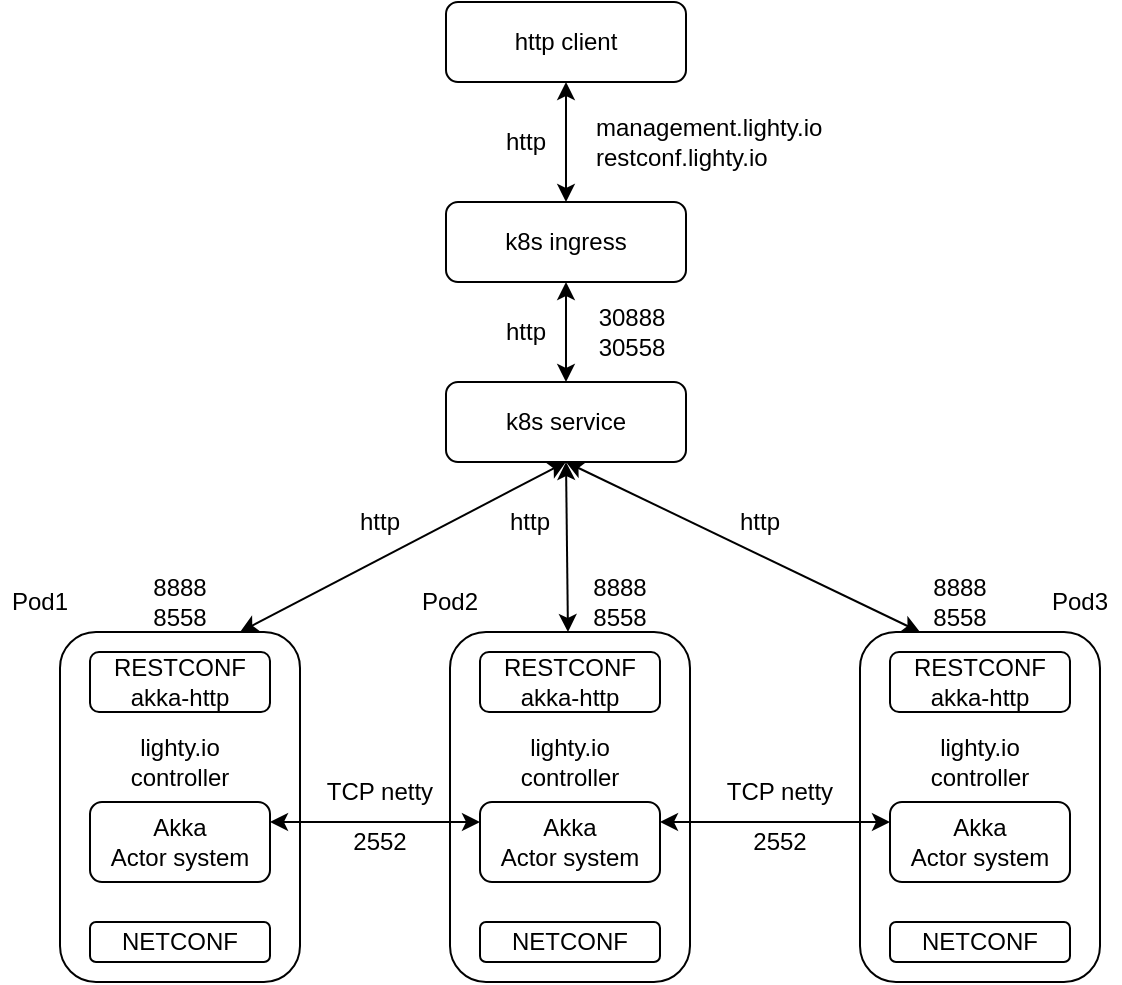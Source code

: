 <mxfile version="13.10.0" type="device"><diagram id="dnc1rd8Q5VhJ8B7LHoxY" name="Page-1"><mxGraphModel dx="1422" dy="778" grid="1" gridSize="10" guides="1" tooltips="1" connect="1" arrows="1" fold="1" page="1" pageScale="1" pageWidth="827" pageHeight="1169" math="0" shadow="0"><root><mxCell id="0"/><mxCell id="1" parent="0"/><mxCell id="CVH2h7CSVaw3Xa-j2zWv-1" value="k8s ingress" style="rounded=1;whiteSpace=wrap;html=1;" parent="1" vertex="1"><mxGeometry x="357" y="160" width="120" height="40" as="geometry"/></mxCell><mxCell id="CVH2h7CSVaw3Xa-j2zWv-2" value="k8s service&lt;br&gt;" style="rounded=1;whiteSpace=wrap;html=1;" parent="1" vertex="1"><mxGeometry x="357" y="250" width="120" height="40" as="geometry"/></mxCell><mxCell id="CVH2h7CSVaw3Xa-j2zWv-3" value="" style="rounded=1;whiteSpace=wrap;html=1;" parent="1" vertex="1"><mxGeometry x="164" y="375" width="120" height="175" as="geometry"/></mxCell><mxCell id="CVH2h7CSVaw3Xa-j2zWv-6" value="lighty.io&lt;br&gt;controller" style="text;html=1;strokeColor=none;fillColor=none;align=center;verticalAlign=middle;whiteSpace=wrap;rounded=0;" parent="1" vertex="1"><mxGeometry x="194" y="425" width="60" height="30" as="geometry"/></mxCell><mxCell id="CVH2h7CSVaw3Xa-j2zWv-7" value="Akka&lt;br&gt;Actor system" style="rounded=1;whiteSpace=wrap;html=1;" parent="1" vertex="1"><mxGeometry x="179" y="460" width="90" height="40" as="geometry"/></mxCell><mxCell id="CVH2h7CSVaw3Xa-j2zWv-8" value="" style="rounded=1;whiteSpace=wrap;html=1;" parent="1" vertex="1"><mxGeometry x="359" y="375" width="120" height="175" as="geometry"/></mxCell><mxCell id="CVH2h7CSVaw3Xa-j2zWv-9" value="lighty.io&lt;br&gt;controller" style="text;html=1;strokeColor=none;fillColor=none;align=center;verticalAlign=middle;whiteSpace=wrap;rounded=0;" parent="1" vertex="1"><mxGeometry x="389" y="425" width="60" height="30" as="geometry"/></mxCell><mxCell id="CVH2h7CSVaw3Xa-j2zWv-10" value="Akka&lt;br&gt;Actor system" style="rounded=1;whiteSpace=wrap;html=1;" parent="1" vertex="1"><mxGeometry x="374" y="460" width="90" height="40" as="geometry"/></mxCell><mxCell id="CVH2h7CSVaw3Xa-j2zWv-11" value="" style="rounded=1;whiteSpace=wrap;html=1;" parent="1" vertex="1"><mxGeometry x="564" y="375" width="120" height="175" as="geometry"/></mxCell><mxCell id="CVH2h7CSVaw3Xa-j2zWv-12" value="lighty.io&lt;br&gt;controller" style="text;html=1;strokeColor=none;fillColor=none;align=center;verticalAlign=middle;whiteSpace=wrap;rounded=0;" parent="1" vertex="1"><mxGeometry x="594" y="425" width="60" height="30" as="geometry"/></mxCell><mxCell id="CVH2h7CSVaw3Xa-j2zWv-13" value="Akka&lt;br&gt;Actor system" style="rounded=1;whiteSpace=wrap;html=1;" parent="1" vertex="1"><mxGeometry x="579" y="460" width="90" height="40" as="geometry"/></mxCell><mxCell id="CVH2h7CSVaw3Xa-j2zWv-15" value="" style="endArrow=classic;startArrow=classic;html=1;entryX=0.5;entryY=1;entryDx=0;entryDy=0;exitX=0.75;exitY=0;exitDx=0;exitDy=0;" parent="1" source="CVH2h7CSVaw3Xa-j2zWv-3" target="CVH2h7CSVaw3Xa-j2zWv-2" edge="1"><mxGeometry width="50" height="50" relative="1" as="geometry"><mxPoint x="214" y="490" as="sourcePoint"/><mxPoint x="264" y="440" as="targetPoint"/></mxGeometry></mxCell><mxCell id="CVH2h7CSVaw3Xa-j2zWv-16" value="" style="endArrow=classic;startArrow=classic;html=1;entryX=0.5;entryY=1;entryDx=0;entryDy=0;" parent="1" source="CVH2h7CSVaw3Xa-j2zWv-8" target="CVH2h7CSVaw3Xa-j2zWv-2" edge="1"><mxGeometry width="50" height="50" relative="1" as="geometry"><mxPoint x="214" y="490" as="sourcePoint"/><mxPoint x="264" y="440" as="targetPoint"/></mxGeometry></mxCell><mxCell id="CVH2h7CSVaw3Xa-j2zWv-17" value="" style="endArrow=classic;startArrow=classic;html=1;exitX=0.25;exitY=0;exitDx=0;exitDy=0;entryX=0.5;entryY=1;entryDx=0;entryDy=0;" parent="1" source="CVH2h7CSVaw3Xa-j2zWv-11" target="CVH2h7CSVaw3Xa-j2zWv-2" edge="1"><mxGeometry width="50" height="50" relative="1" as="geometry"><mxPoint x="214" y="490" as="sourcePoint"/><mxPoint x="414" y="280" as="targetPoint"/></mxGeometry></mxCell><mxCell id="CVH2h7CSVaw3Xa-j2zWv-18" value="" style="endArrow=classic;startArrow=classic;html=1;entryX=0;entryY=0.25;entryDx=0;entryDy=0;exitX=1;exitY=0.25;exitDx=0;exitDy=0;" parent="1" source="CVH2h7CSVaw3Xa-j2zWv-7" target="CVH2h7CSVaw3Xa-j2zWv-10" edge="1"><mxGeometry width="50" height="50" relative="1" as="geometry"><mxPoint x="209" y="575" as="sourcePoint"/><mxPoint x="259" y="525" as="targetPoint"/></mxGeometry></mxCell><mxCell id="CVH2h7CSVaw3Xa-j2zWv-19" value="" style="endArrow=classic;startArrow=classic;html=1;entryX=0;entryY=0.25;entryDx=0;entryDy=0;exitX=1;exitY=0.25;exitDx=0;exitDy=0;" parent="1" source="CVH2h7CSVaw3Xa-j2zWv-10" target="CVH2h7CSVaw3Xa-j2zWv-13" edge="1"><mxGeometry width="50" height="50" relative="1" as="geometry"><mxPoint x="209" y="575" as="sourcePoint"/><mxPoint x="259" y="525" as="targetPoint"/></mxGeometry></mxCell><mxCell id="CVH2h7CSVaw3Xa-j2zWv-20" value="NETCONF" style="rounded=1;whiteSpace=wrap;html=1;" parent="1" vertex="1"><mxGeometry x="179" y="520" width="90" height="20" as="geometry"/></mxCell><mxCell id="CVH2h7CSVaw3Xa-j2zWv-21" value="NETCONF" style="rounded=1;whiteSpace=wrap;html=1;" parent="1" vertex="1"><mxGeometry x="374" y="520" width="90" height="20" as="geometry"/></mxCell><mxCell id="CVH2h7CSVaw3Xa-j2zWv-22" value="NETCONF" style="rounded=1;whiteSpace=wrap;html=1;" parent="1" vertex="1"><mxGeometry x="579" y="520" width="90" height="20" as="geometry"/></mxCell><mxCell id="CVH2h7CSVaw3Xa-j2zWv-23" value="RESTCONF&lt;br&gt;akka-http" style="rounded=1;whiteSpace=wrap;html=1;" parent="1" vertex="1"><mxGeometry x="179" y="385" width="90" height="30" as="geometry"/></mxCell><mxCell id="CVH2h7CSVaw3Xa-j2zWv-24" value="RESTCONF&lt;br&gt;akka-http" style="rounded=1;whiteSpace=wrap;html=1;" parent="1" vertex="1"><mxGeometry x="374" y="385" width="90" height="30" as="geometry"/></mxCell><mxCell id="CVH2h7CSVaw3Xa-j2zWv-25" value="RESTCONF&lt;br&gt;akka-http" style="rounded=1;whiteSpace=wrap;html=1;" parent="1" vertex="1"><mxGeometry x="579" y="385" width="90" height="30" as="geometry"/></mxCell><mxCell id="CVH2h7CSVaw3Xa-j2zWv-26" value="" style="endArrow=classic;startArrow=classic;html=1;entryX=0.5;entryY=1;entryDx=0;entryDy=0;exitX=0.5;exitY=0;exitDx=0;exitDy=0;" parent="1" source="CVH2h7CSVaw3Xa-j2zWv-2" target="CVH2h7CSVaw3Xa-j2zWv-1" edge="1"><mxGeometry width="50" height="50" relative="1" as="geometry"><mxPoint x="164" y="600" as="sourcePoint"/><mxPoint x="214" y="550" as="targetPoint"/></mxGeometry></mxCell><mxCell id="CVH2h7CSVaw3Xa-j2zWv-27" value="30888&lt;br&gt;30558" style="text;html=1;strokeColor=none;fillColor=none;align=center;verticalAlign=middle;whiteSpace=wrap;rounded=0;" parent="1" vertex="1"><mxGeometry x="430" y="215" width="40" height="20" as="geometry"/></mxCell><mxCell id="CVH2h7CSVaw3Xa-j2zWv-28" value="8888&lt;br&gt;8558" style="text;html=1;strokeColor=none;fillColor=none;align=center;verticalAlign=middle;whiteSpace=wrap;rounded=0;" parent="1" vertex="1"><mxGeometry x="204" y="350" width="40" height="20" as="geometry"/></mxCell><mxCell id="CVH2h7CSVaw3Xa-j2zWv-29" value="8888&lt;br&gt;8558" style="text;html=1;strokeColor=none;fillColor=none;align=center;verticalAlign=middle;whiteSpace=wrap;rounded=0;" parent="1" vertex="1"><mxGeometry x="424" y="350" width="40" height="20" as="geometry"/></mxCell><mxCell id="CVH2h7CSVaw3Xa-j2zWv-30" value="8888&lt;br&gt;8558" style="text;html=1;strokeColor=none;fillColor=none;align=center;verticalAlign=middle;whiteSpace=wrap;rounded=0;" parent="1" vertex="1"><mxGeometry x="594" y="350" width="40" height="20" as="geometry"/></mxCell><mxCell id="CVH2h7CSVaw3Xa-j2zWv-32" value="2552" style="text;html=1;strokeColor=none;fillColor=none;align=center;verticalAlign=middle;whiteSpace=wrap;rounded=0;" parent="1" vertex="1"><mxGeometry x="304" y="470" width="40" height="20" as="geometry"/></mxCell><mxCell id="CVH2h7CSVaw3Xa-j2zWv-34" value="2552" style="text;html=1;strokeColor=none;fillColor=none;align=center;verticalAlign=middle;whiteSpace=wrap;rounded=0;" parent="1" vertex="1"><mxGeometry x="504" y="470" width="40" height="20" as="geometry"/></mxCell><mxCell id="CVH2h7CSVaw3Xa-j2zWv-35" value="TCP netty" style="text;html=1;strokeColor=none;fillColor=none;align=center;verticalAlign=middle;whiteSpace=wrap;rounded=0;" parent="1" vertex="1"><mxGeometry x="294" y="445" width="60" height="20" as="geometry"/></mxCell><mxCell id="CVH2h7CSVaw3Xa-j2zWv-36" value="TCP netty" style="text;html=1;strokeColor=none;fillColor=none;align=center;verticalAlign=middle;whiteSpace=wrap;rounded=0;" parent="1" vertex="1"><mxGeometry x="494" y="445" width="60" height="20" as="geometry"/></mxCell><mxCell id="CVH2h7CSVaw3Xa-j2zWv-37" value="http" style="text;html=1;strokeColor=none;fillColor=none;align=center;verticalAlign=middle;whiteSpace=wrap;rounded=0;" parent="1" vertex="1"><mxGeometry x="377" y="215" width="40" height="20" as="geometry"/></mxCell><mxCell id="CVH2h7CSVaw3Xa-j2zWv-38" value="http" style="text;html=1;strokeColor=none;fillColor=none;align=center;verticalAlign=middle;whiteSpace=wrap;rounded=0;" parent="1" vertex="1"><mxGeometry x="304" y="310" width="40" height="20" as="geometry"/></mxCell><mxCell id="CVH2h7CSVaw3Xa-j2zWv-39" value="http" style="text;html=1;strokeColor=none;fillColor=none;align=center;verticalAlign=middle;whiteSpace=wrap;rounded=0;" parent="1" vertex="1"><mxGeometry x="379" y="310" width="40" height="20" as="geometry"/></mxCell><mxCell id="CVH2h7CSVaw3Xa-j2zWv-40" value="http" style="text;html=1;strokeColor=none;fillColor=none;align=center;verticalAlign=middle;whiteSpace=wrap;rounded=0;" parent="1" vertex="1"><mxGeometry x="494" y="310" width="40" height="20" as="geometry"/></mxCell><mxCell id="CVH2h7CSVaw3Xa-j2zWv-41" value="Pod1" style="text;html=1;strokeColor=none;fillColor=none;align=center;verticalAlign=middle;whiteSpace=wrap;rounded=0;" parent="1" vertex="1"><mxGeometry x="134" y="350" width="40" height="20" as="geometry"/></mxCell><mxCell id="CVH2h7CSVaw3Xa-j2zWv-42" value="Pod2" style="text;html=1;strokeColor=none;fillColor=none;align=center;verticalAlign=middle;whiteSpace=wrap;rounded=0;" parent="1" vertex="1"><mxGeometry x="339" y="350" width="40" height="20" as="geometry"/></mxCell><mxCell id="CVH2h7CSVaw3Xa-j2zWv-43" value="Pod3" style="text;html=1;strokeColor=none;fillColor=none;align=center;verticalAlign=middle;whiteSpace=wrap;rounded=0;" parent="1" vertex="1"><mxGeometry x="654" y="350" width="40" height="20" as="geometry"/></mxCell><mxCell id="ZbLOApBRiazrPAaADqiV-1" value="http client" style="rounded=1;whiteSpace=wrap;html=1;" vertex="1" parent="1"><mxGeometry x="357" y="60" width="120" height="40" as="geometry"/></mxCell><mxCell id="ZbLOApBRiazrPAaADqiV-8" value="" style="endArrow=classic;startArrow=classic;html=1;entryX=0.5;entryY=1;entryDx=0;entryDy=0;exitX=0.5;exitY=0;exitDx=0;exitDy=0;" edge="1" parent="1" source="CVH2h7CSVaw3Xa-j2zWv-1" target="ZbLOApBRiazrPAaADqiV-1"><mxGeometry width="50" height="50" relative="1" as="geometry"><mxPoint x="390" y="420" as="sourcePoint"/><mxPoint x="440" y="370" as="targetPoint"/></mxGeometry></mxCell><mxCell id="ZbLOApBRiazrPAaADqiV-9" value="http&lt;br&gt;" style="text;html=1;strokeColor=none;fillColor=none;align=center;verticalAlign=middle;whiteSpace=wrap;rounded=0;" vertex="1" parent="1"><mxGeometry x="377" y="120" width="40" height="20" as="geometry"/></mxCell><mxCell id="ZbLOApBRiazrPAaADqiV-11" value="management.lighty.io&lt;br&gt;restconf.lighty.io" style="text;html=1;strokeColor=none;fillColor=none;align=left;verticalAlign=middle;whiteSpace=wrap;rounded=0;" vertex="1" parent="1"><mxGeometry x="430" y="120" width="40" height="20" as="geometry"/></mxCell></root></mxGraphModel></diagram></mxfile>